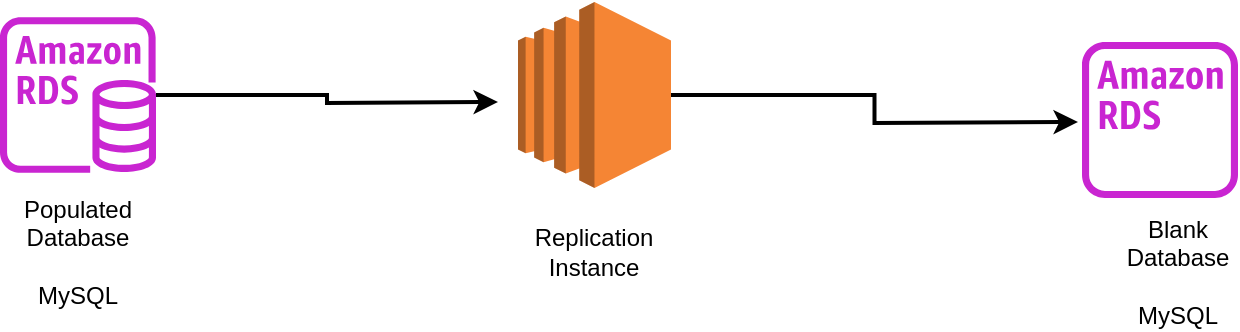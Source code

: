 <mxfile version="24.7.7">
  <diagram name="Page-1" id="TWcZuTS4wyds3eg90x-w">
    <mxGraphModel dx="907" dy="563" grid="1" gridSize="10" guides="1" tooltips="1" connect="1" arrows="1" fold="1" page="1" pageScale="1" pageWidth="850" pageHeight="1100" math="0" shadow="0">
      <root>
        <mxCell id="0" />
        <mxCell id="1" parent="0" />
        <mxCell id="Wj1ZR2QAlu0UvhN4bANK-7" style="edgeStyle=orthogonalEdgeStyle;rounded=0;orthogonalLoop=1;jettySize=auto;html=1;strokeWidth=2;" edge="1" parent="1" source="C-j20lTLKFhbkx0jmlqz-3">
          <mxGeometry relative="1" as="geometry">
            <mxPoint x="670" y="250" as="targetPoint" />
          </mxGeometry>
        </mxCell>
        <mxCell id="C-j20lTLKFhbkx0jmlqz-3" value="" style="outlineConnect=0;dashed=0;verticalLabelPosition=bottom;verticalAlign=top;align=center;html=1;shape=mxgraph.aws3.ec2;fillColor=#F58534;gradientColor=none;" parent="1" vertex="1">
          <mxGeometry x="390" y="190" width="76.5" height="93" as="geometry" />
        </mxCell>
        <mxCell id="Wj1ZR2QAlu0UvhN4bANK-1" value="Replication Instance" style="text;html=1;align=center;verticalAlign=middle;whiteSpace=wrap;rounded=0;" vertex="1" parent="1">
          <mxGeometry x="398.25" y="300" width="60" height="30" as="geometry" />
        </mxCell>
        <mxCell id="Wj1ZR2QAlu0UvhN4bANK-2" value="Populated&lt;div&gt;Database&lt;/div&gt;&lt;div&gt;&lt;br&gt;&lt;/div&gt;&lt;div&gt;MySQL&lt;br&gt;&lt;/div&gt;" style="text;html=1;align=center;verticalAlign=middle;whiteSpace=wrap;rounded=0;" vertex="1" parent="1">
          <mxGeometry x="140" y="300" width="60" height="30" as="geometry" />
        </mxCell>
        <mxCell id="Wj1ZR2QAlu0UvhN4bANK-3" value="Blank Database&lt;div&gt;&lt;br&gt;&lt;div&gt;MySQL&lt;/div&gt;&lt;/div&gt;" style="text;html=1;align=center;verticalAlign=middle;whiteSpace=wrap;rounded=0;" vertex="1" parent="1">
          <mxGeometry x="690" y="310" width="60" height="30" as="geometry" />
        </mxCell>
        <mxCell id="Wj1ZR2QAlu0UvhN4bANK-6" style="edgeStyle=orthogonalEdgeStyle;rounded=0;orthogonalLoop=1;jettySize=auto;html=1;strokeWidth=2;" edge="1" parent="1" source="Wj1ZR2QAlu0UvhN4bANK-4">
          <mxGeometry relative="1" as="geometry">
            <mxPoint x="380" y="240" as="targetPoint" />
          </mxGeometry>
        </mxCell>
        <mxCell id="Wj1ZR2QAlu0UvhN4bANK-4" value="" style="sketch=0;outlineConnect=0;fontColor=#232F3E;gradientColor=none;fillColor=#C925D1;strokeColor=none;dashed=0;verticalLabelPosition=bottom;verticalAlign=top;align=center;html=1;fontSize=12;fontStyle=0;aspect=fixed;pointerEvents=1;shape=mxgraph.aws4.rds_instance;" vertex="1" parent="1">
          <mxGeometry x="131" y="197.5" width="78" height="78" as="geometry" />
        </mxCell>
        <mxCell id="Wj1ZR2QAlu0UvhN4bANK-5" value="" style="sketch=0;outlineConnect=0;fontColor=#232F3E;gradientColor=none;fillColor=#C925D1;strokeColor=none;dashed=0;verticalLabelPosition=bottom;verticalAlign=top;align=center;html=1;fontSize=12;fontStyle=0;aspect=fixed;pointerEvents=1;shape=mxgraph.aws4.rds_instance_alt;" vertex="1" parent="1">
          <mxGeometry x="672" y="210" width="78" height="78" as="geometry" />
        </mxCell>
      </root>
    </mxGraphModel>
  </diagram>
</mxfile>
